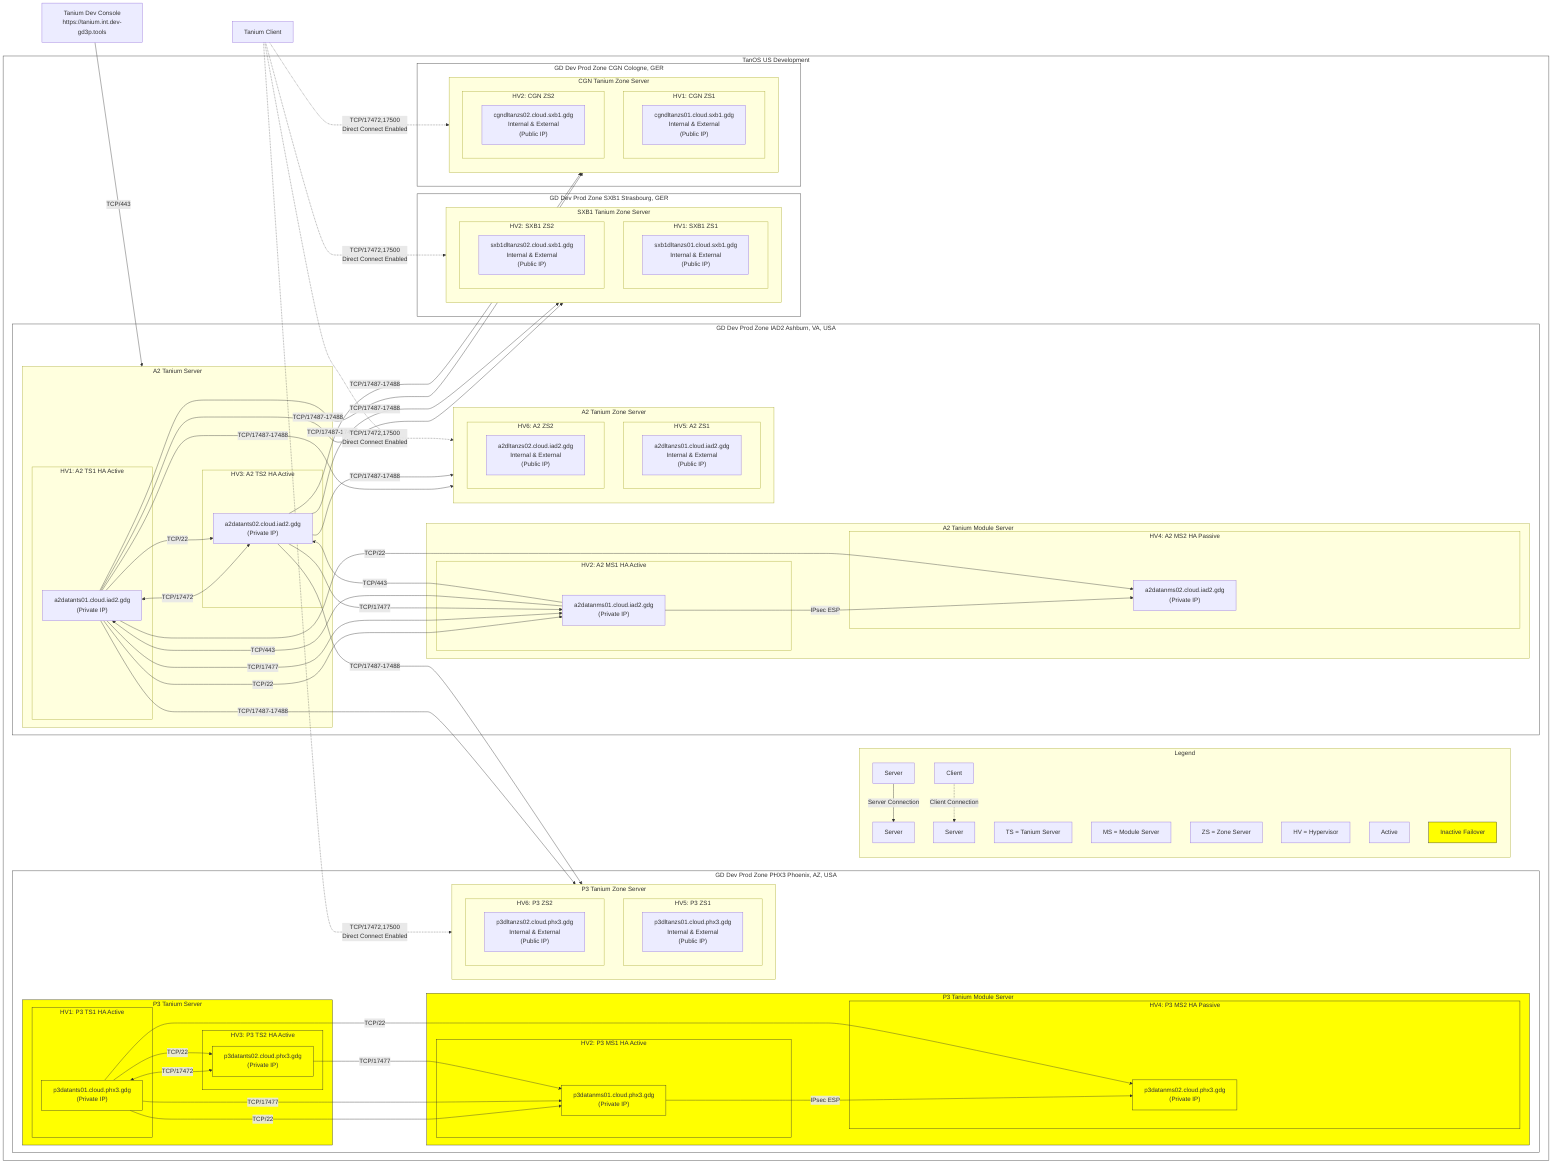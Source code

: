 flowchart LR
    %% Define Legend
    %% Define nodes and subgraphs
    subgraph TanOS_US_Dev["TanOS US Development"]
        subgraph Legend["Legend"]
            EMPTY_NODE1["Server"] -->|"Server Connection"| EMPTY_NODE2["Server"]
            EMPTY_NODE3["Client"] .->|"Client Connection"| EMPTY_NODE4["Server"]
            TS["TS = Tanium Server"]
            MS["MS = Module Server"]
            ZS["ZS = Zone Server"]
            HV["HV = Hypervisor"]
            active["Active"]
            failover["Inactive Failover"]
            class failover yellow
        end
        subgraph P3["GD Dev Prod Zone PHX3 Phoenix, AZ, USA"]
            subgraph TS_P3["P3 Tanium Server"]
                %% Failover Cluster
                subgraph P3_HV1["HV1: P3 TS1 HA Active"]
                    TS_P3_1["p3datants01.cloud.phx3.gdg<br>(Private IP)"]
                    class TS_P3_1 yellow
                end
                subgraph P3_HV3["HV3: P3 TS2 HA Active"]
                    TS_P3_2["p3datants02.cloud.phx3.gdg<br>(Private IP)"]
                    class TS_P3_2 yellow
                end
                TS_P3_1 <-->|"TCP/17472"| TS_P3_2
            end
            subgraph MS_P3["P3 Tanium Module Server"]
                %% Failover Cluster
                subgraph P3_HV2["HV2: P3 MS1 HA Active"]
                    MS_P3_1["p3datanms01.cloud.phx3.gdg<br>(Private IP)"]
                    class MS_P3_1 yellow
                end
                subgraph P3_HV4["HV4: P3 MS2 HA Passive"]
                    MS_P3_2["p3datanms02.cloud.phx3.gdg<br>(Private IP)"]
                    class MS_P3_2 yellow
                end
                MS_P3_1 -->|"IPsec ESP"| MS_P3_2
            end
            subgraph ZS_P3["P3 Tanium Zone Server"]
                %% Connects to Active Cluster
                subgraph P3_HV5["HV5: P3 ZS1"]
                    ZS_P3_1["p3dltanzs01.cloud.phx3.gdg<br/>Internal & External<br>(Public IP)"]
                end
                subgraph P3_HV6["HV6: P3 ZS2"]
                    ZS_P3_2["p3dltanzs02.cloud.phx3.gdg<br/>Internal & External<br>(Public IP)"]
                end
            end
        end
        subgraph A2["GD Dev Prod Zone IAD2 Ashburn, VA, USA"]
            subgraph TS_A2["A2 Tanium Server"]
                %% Active Cluster
                subgraph A2_HV1["HV1: A2 TS1 HA Active"]
                    TS_A2_1["a2datants01.cloud.iad2.gdg<br>(Private IP)"]
                end
                subgraph A2_HV3["HV3: A2 TS2 HA Active"]
                    TS_A2_2["a2datants02.cloud.iad2.gdg<br>(Private IP)"]
                end
                TS_A2_1 <-->|"TCP/17472"| TS_A2_2
            end
            subgraph MS_A2["A2 Tanium Module Server"]
                subgraph A2_HV2["HV2: A2 MS1 HA Active"]
                    MS_A2_1["a2datanms01.cloud.iad2.gdg<br>(Private IP)"]
                end
                subgraph A2_HV4["HV4: A2 MS2 HA Passive"]
                    MS_A2_2["a2datanms02.cloud.iad2.gdg<br>(Private IP)"]
                end
                MS_A2_1 -->|"IPsec ESP"| MS_A2_2
            end
            subgraph ZS_A2["A2 Tanium Zone Server"]
                %% Connects to Active Cluster
                subgraph A2_HV5["HV5: A2 ZS1"]
                    ZS_A2_1["a2dltanzs01.cloud.iad2.gdg<br/>Internal & External<br>(Public IP)"]
                end
                subgraph A2_HV6["HV6: A2 ZS2"]
                    ZS_A2_2["a2dltanzs02.cloud.iad2.gdg<br/>Internal & External<br>(Public IP)"]
                end
            end
        end
        subgraph SXB1["GD Dev Prod Zone SXB1 Strasbourg, GER"]
            subgraph ZS_SXB1["SXB1 Tanium Zone Server"]
                %% Connects to Active Cluster
                subgraph SXB1_HV1["HV1: SXB1 ZS1"]
                    ZS_SXB1_1["sxb1dltanzs01.cloud.sxb1.gdg<br/>Internal & External<br>(Public IP)"]
                end
                subgraph SXB1_HV2["HV2: SXB1 ZS2"]
                    ZS_SXB1_2["sxb1dltanzs02.cloud.sxb1.gdg<br/>Internal & External<br>(Public IP)"]
                end
            end
        end
        subgraph CGN["GD Dev Prod Zone CGN Cologne, GER"]
            subgraph ZS_CGN["CGN Tanium Zone Server"]
                %% Connects to Active Cluster
                subgraph CGN_HV1["HV1: CGN ZS1"]
                    ZS_CGN_1["cgndltanzs01.cloud.sxb1.gdg<br/>Internal & External<br>(Public IP)"]
                end
                subgraph CGN_HV2["HV2: CGN ZS2"]
                    ZS_CGN_2["cgndltanzs02.cloud.sxb1.gdg<br/>Internal & External<br>(Public IP)"]
                end
            end
        end
    end

    %% Define nodes not part of a subgraph
    %%Title("TanOS Tanium Development"):::StyleGoDaddyProd
    %%TaniumClientInt["Tanium Client"]
    TaniumClientExt["Tanium Client"]
    TaniumConsole["Tanium Dev Console<br/>https://tanium.int.dev-gd3p.tools"]
    %%RDPClient["RDP Client"]

    %% Define relationships
    TS_A2_1 & TS_A2_2 -->|"TCP/17487-17488"| ZS_A2  & ZS_P3 & ZS_CGN & ZS_SXB1
    TS_A2_1 -->|"TCP/22"| TS_A2_2 & MS_A2_1 & MS_A2_2
    TS_P3_1 -->|"TCP/22"| TS_P3_2 & MS_P3_1 & MS_P3_2
    TS_A2_1 & TS_A2_2 -->|"TCP/17477"| MS_A2_1
    TS_P3_1 & TS_P3_2 -->|"TCP/17477"| MS_P3_1
    MS_A2_1 -->|"TCP/443"| TS_A2_1 & TS_A2_2

    TaniumClientExt .->|"TCP/17472,17500<br/>Direct Connect Enabled"| ZS_A2 & ZS_P3 & ZS_CGN & ZS_SXB1
    TaniumConsole -->|"TCP/443"| TS_A2

    %% Add hyperlinks
    click TaniumConsole "https://tanium.int.dev-gd3p.tools" "Tanium Dev Console (VPN Required)"

    %% Define styles
    classDef StyleGoDaddyProd fill:#E22726,color:#000000,stroke:#FFFFFF,stroke-width:1px;
    classDef StyleGoDaddyProdEMEA fill:#FED317,color:#2F1C4C,stroke:#FADCD9,stroke-width:1px;
    classDef StyleGoDaddyDev fill:#00782E,color:#D8EFEF,stroke:#FFEEA9,stroke-width:1px;
    classDef yellow fill:#ff0,stroke:#333,stroke-width:1px;
    classDef white fill:#fff,stroke:#333,stroke-width:1px;
    class TanOS_US_Dev white
    class P3 white
    class A2 white
    class SXB1 white
    class CGN white

    class TS_P3 yellow
    class P3_HV1 yellow
    class P3_HV2 yellow
    class P3_HV3 yellow
    class P3_HV4 yellow
    class MS_P3 yellow

    %% Assign styles
    %%class Title StyleGoDaddyDev;